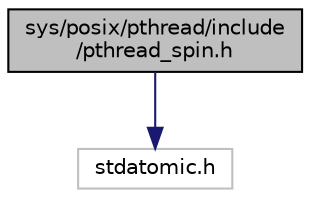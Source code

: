 digraph "sys/posix/pthread/include/pthread_spin.h"
{
 // LATEX_PDF_SIZE
  edge [fontname="Helvetica",fontsize="10",labelfontname="Helvetica",labelfontsize="10"];
  node [fontname="Helvetica",fontsize="10",shape=record];
  Node1 [label="sys/posix/pthread/include\l/pthread_spin.h",height=0.2,width=0.4,color="black", fillcolor="grey75", style="filled", fontcolor="black",tooltip="Spin locks."];
  Node1 -> Node2 [color="midnightblue",fontsize="10",style="solid",fontname="Helvetica"];
  Node2 [label="stdatomic.h",height=0.2,width=0.4,color="grey75", fillcolor="white", style="filled",tooltip=" "];
}
